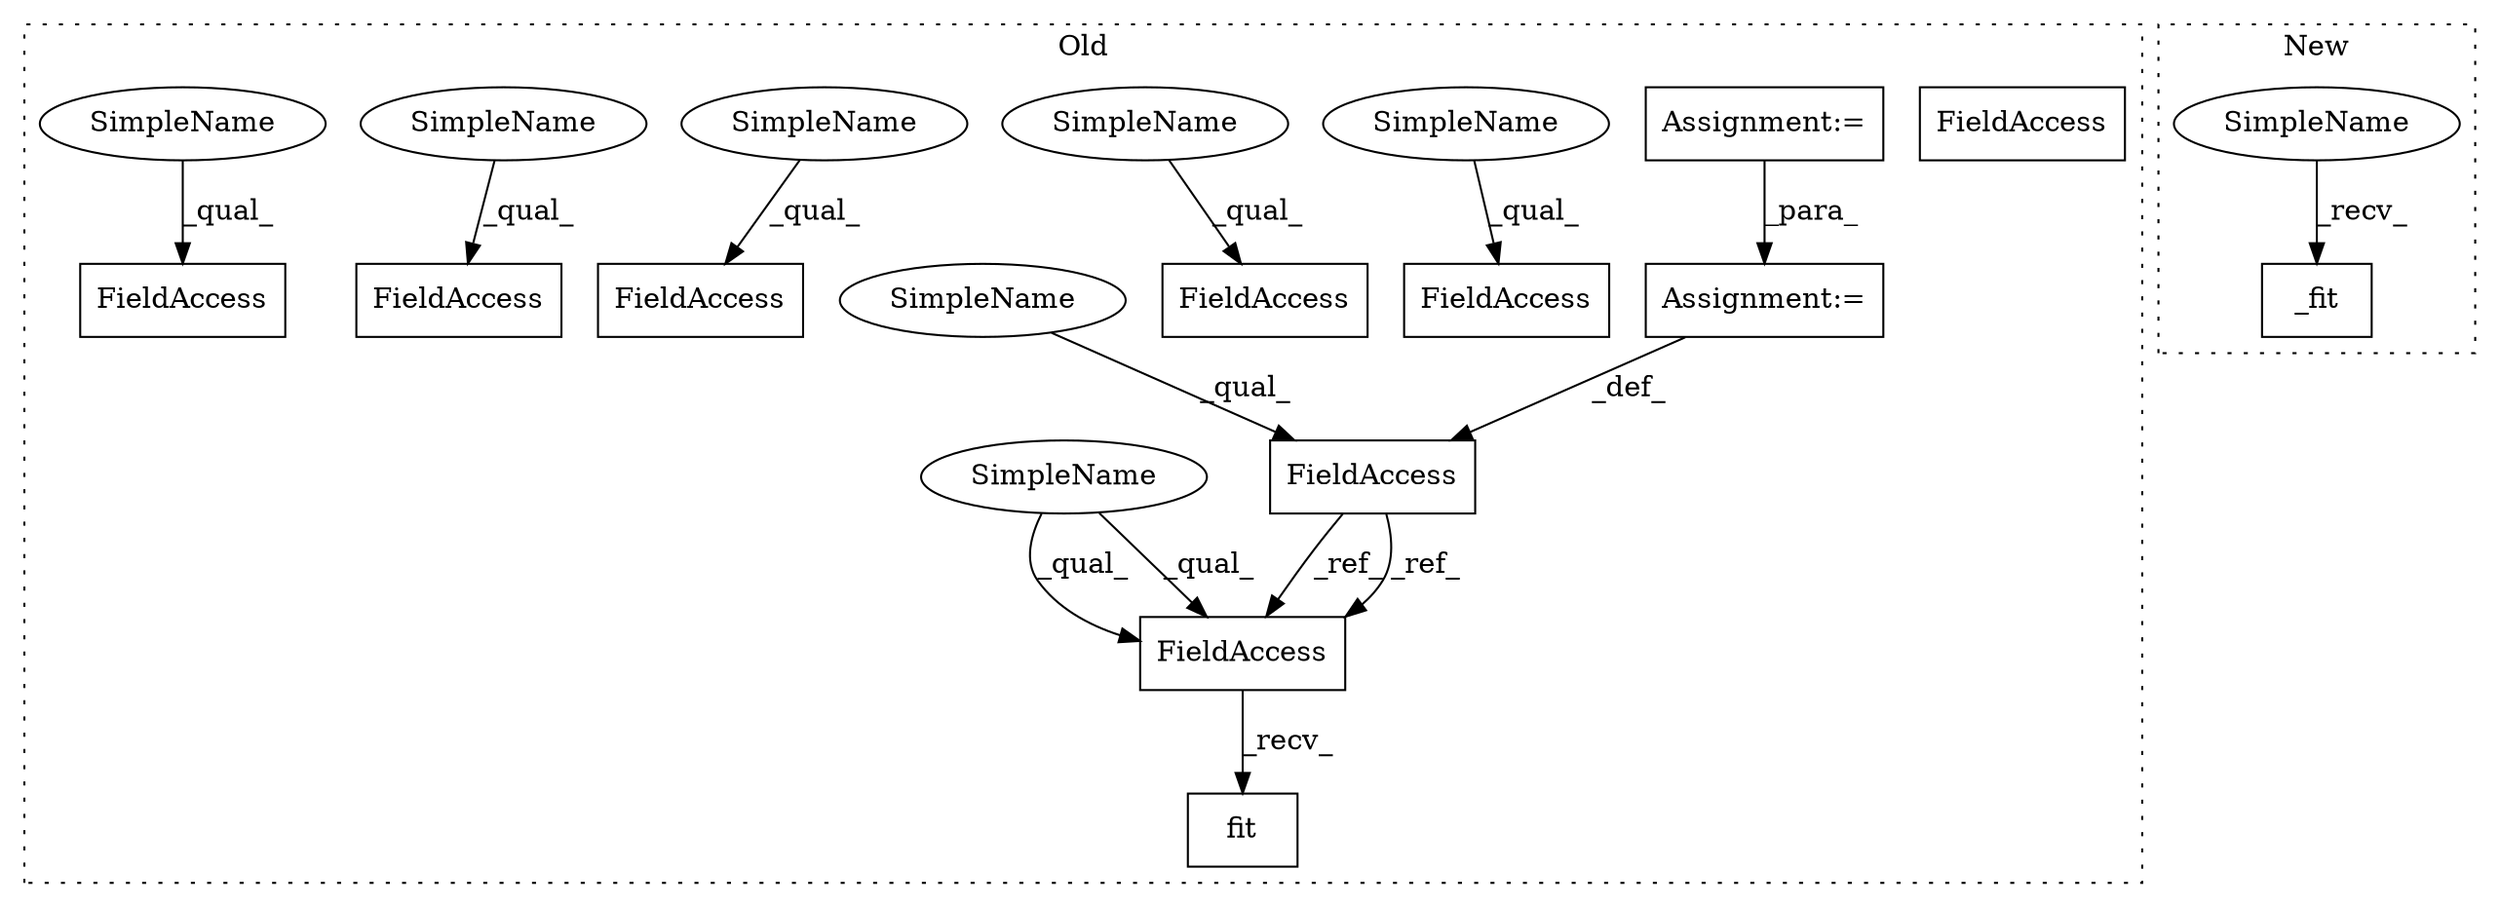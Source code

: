 digraph G {
subgraph cluster0 {
1 [label="fit" a="32" s="1545,1550" l="4,1" shape="box"];
3 [label="FieldAccess" a="22" s="1377" l="17" shape="box"];
4 [label="FieldAccess" a="22" s="1010" l="25" shape="box"];
5 [label="FieldAccess" a="22" s="1527" l="17" shape="box"];
6 [label="FieldAccess" a="22" s="920" l="25" shape="box"];
7 [label="FieldAccess" a="22" s="1340" l="25" shape="box"];
8 [label="FieldAccess" a="22" s="1218" l="25" shape="box"];
9 [label="FieldAccess" a="22" s="1180" l="21" shape="box"];
10 [label="Assignment:=" a="7" s="1281" l="1" shape="box"];
11 [label="Assignment:=" a="7" s="1394" l="1" shape="box"];
12 [label="SimpleName" a="42" s="1340" l="4" shape="ellipse"];
13 [label="SimpleName" a="42" s="1010" l="4" shape="ellipse"];
14 [label="SimpleName" a="42" s="1377" l="4" shape="ellipse"];
15 [label="SimpleName" a="42" s="1218" l="4" shape="ellipse"];
16 [label="SimpleName" a="42" s="920" l="4" shape="ellipse"];
17 [label="SimpleName" a="42" s="1527" l="4" shape="ellipse"];
18 [label="SimpleName" a="42" s="1180" l="4" shape="ellipse"];
19 [label="FieldAccess" a="22" s="1527" l="17" shape="box"];
label = "Old";
style="dotted";
}
subgraph cluster1 {
2 [label="_fit" a="32" s="1616,1624" l="5,1" shape="box"];
20 [label="SimpleName" a="42" s="1611" l="4" shape="ellipse"];
label = "New";
style="dotted";
}
3 -> 19 [label="_ref_"];
3 -> 19 [label="_ref_"];
10 -> 11 [label="_para_"];
11 -> 3 [label="_def_"];
12 -> 7 [label="_qual_"];
13 -> 4 [label="_qual_"];
14 -> 3 [label="_qual_"];
15 -> 8 [label="_qual_"];
16 -> 6 [label="_qual_"];
17 -> 19 [label="_qual_"];
17 -> 19 [label="_qual_"];
18 -> 9 [label="_qual_"];
19 -> 1 [label="_recv_"];
20 -> 2 [label="_recv_"];
}